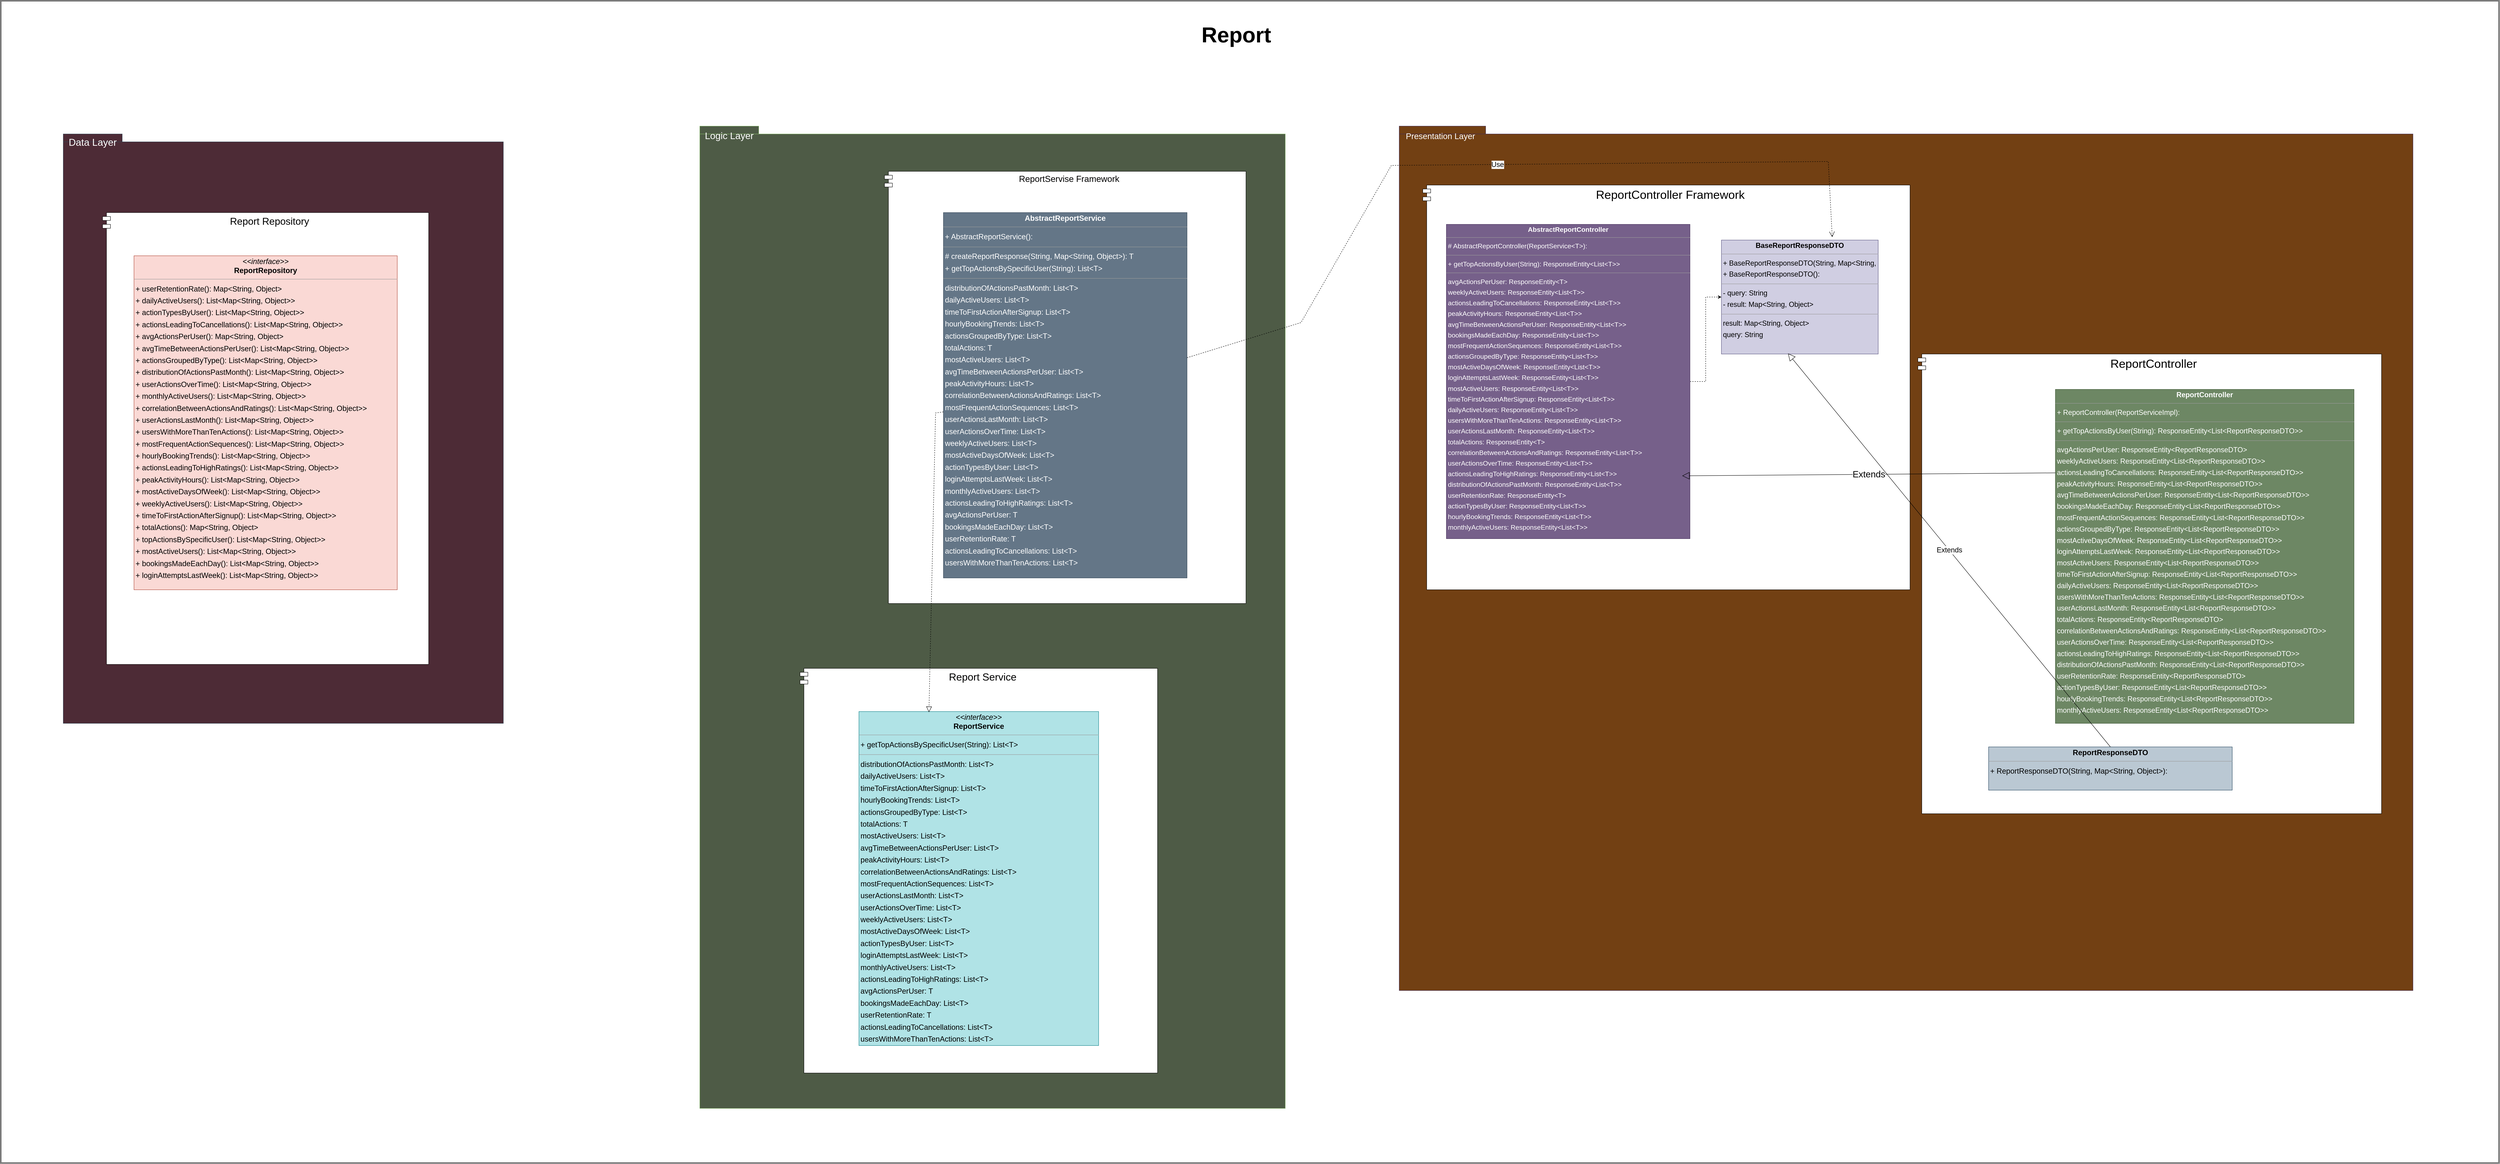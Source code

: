 <mxfile version="22.1.22" type="embed">
  <diagram id="C5of115crDilbZsXTlXS" name="Page-1">
    <mxGraphModel dx="11468" dy="1813" grid="1" gridSize="10" guides="1" tooltips="1" connect="1" arrows="1" fold="1" page="1" pageScale="1" pageWidth="850" pageHeight="1100" math="0" shadow="0">
      <root>
        <mxCell id="0" />
        <mxCell id="1" parent="0" />
        <mxCell id="2" value="" style="shape=ext;double=1;rounded=0;whiteSpace=wrap;html=1;" vertex="1" parent="1">
          <mxGeometry x="-9410" y="-60" width="6360" height="2960" as="geometry" />
        </mxCell>
        <mxCell id="4" value="&lt;span style=&quot;font-size: 55px;&quot;&gt;Report&lt;/span&gt;" style="text;strokeColor=none;fillColor=none;html=1;fontSize=24;fontStyle=1;verticalAlign=middle;align=center;" vertex="1" parent="1">
          <mxGeometry x="-6760" y="-20.001" width="990" height="94.595" as="geometry" />
        </mxCell>
        <mxCell id="5" value="`" style="shape=folder;fontStyle=1;spacingTop=10;tabWidth=150;tabHeight=20;tabPosition=left;html=1;whiteSpace=wrap;fillColor=#4d2b36;strokeColor=#314354;fontColor=#ffffff;" vertex="1" parent="1">
          <mxGeometry x="-9250" y="280" width="1120" height="1500" as="geometry" />
        </mxCell>
        <mxCell id="6" value="" style="shape=folder;fontStyle=1;spacingTop=10;tabWidth=150;tabHeight=20;tabPosition=left;html=1;whiteSpace=wrap;fillColor=#4e5b46;strokeColor=#82b366;" vertex="1" parent="1">
          <mxGeometry x="-7630" y="260" width="1490" height="2500" as="geometry" />
        </mxCell>
        <mxCell id="7" value="" style="shape=folder;fontStyle=1;spacingTop=10;tabWidth=150;tabHeight=20;tabPosition=left;html=1;whiteSpace=wrap;fillColor=#724013;strokeColor=#432D57;fontColor=#ffffff;" vertex="1" parent="1">
          <mxGeometry x="-5850" y="260" width="2580" height="2200" as="geometry" />
        </mxCell>
        <mxCell id="8" value="&lt;font color=&quot;#ffffff&quot; style=&quot;font-size: 25px;&quot;&gt;Data Layer&lt;/font&gt;" style="text;html=1;strokeColor=none;fillColor=none;align=center;verticalAlign=middle;whiteSpace=wrap;rounded=0;" vertex="1" parent="1">
          <mxGeometry x="-9250" y="280" width="150" height="40" as="geometry" />
        </mxCell>
        <mxCell id="9" value="&lt;font color=&quot;#ffffff&quot; style=&quot;font-size: 24px;&quot;&gt;Logic Layer&lt;/font&gt;" style="text;html=1;strokeColor=none;fillColor=none;align=center;verticalAlign=middle;whiteSpace=wrap;rounded=0;" vertex="1" parent="1">
          <mxGeometry x="-7650" y="255" width="190" height="60" as="geometry" />
        </mxCell>
        <mxCell id="10" value="&lt;font color=&quot;#ffffff&quot; style=&quot;font-size: 21px;&quot;&gt;Presentation Layer&lt;/font&gt;" style="text;html=1;strokeColor=none;fillColor=none;align=center;verticalAlign=middle;whiteSpace=wrap;rounded=0;" vertex="1" parent="1">
          <mxGeometry x="-5850" y="270" width="210" height="30" as="geometry" />
        </mxCell>
        <mxCell id="13" value="&lt;font style=&quot;font-size: 30px;&quot;&gt;ReportController Framework&lt;/font&gt;" style="shape=module;align=left;spacingLeft=20;align=center;verticalAlign=top;whiteSpace=wrap;html=1;" vertex="1" parent="1">
          <mxGeometry x="-5790" y="410" width="1240" height="1030" as="geometry" />
        </mxCell>
        <mxCell id="18" style="edgeStyle=orthogonalEdgeStyle;rounded=0;orthogonalLoop=1;jettySize=auto;html=1;entryX=0;entryY=0.5;entryDx=0;entryDy=0;dashed=1;" edge="1" parent="1" source="14" target="17">
          <mxGeometry relative="1" as="geometry" />
        </mxCell>
        <mxCell id="14" value="&lt;p style=&quot;margin: 4px 0px 0px; text-align: center; font-size: 17px;&quot;&gt;&lt;b style=&quot;&quot;&gt;&lt;font style=&quot;font-size: 17px;&quot;&gt;AbstractReportController&lt;/font&gt;&lt;/b&gt;&lt;/p&gt;&lt;hr style=&quot;font-size: 17px;&quot; size=&quot;1&quot;&gt;&lt;p style=&quot;margin: 0px 0px 0px 4px; line-height: 1.6; font-size: 17px;&quot;&gt;&lt;font style=&quot;font-size: 17px;&quot;&gt;# AbstractReportController(ReportService&amp;lt;T&amp;gt;): &lt;/font&gt;&lt;/p&gt;&lt;hr style=&quot;font-size: 17px;&quot; size=&quot;1&quot;&gt;&lt;p style=&quot;margin: 0px 0px 0px 4px; line-height: 1.6; font-size: 17px;&quot;&gt;&lt;font style=&quot;font-size: 17px;&quot;&gt;+ getTopActionsByUser(String): ResponseEntity&amp;lt;List&amp;lt;T&amp;gt;&amp;gt;&lt;/font&gt;&lt;/p&gt;&lt;hr style=&quot;font-size: 17px;&quot; size=&quot;1&quot;&gt;&lt;p style=&quot;margin: 0px 0px 0px 4px; line-height: 1.6; font-size: 17px;&quot;&gt;&lt;font style=&quot;font-size: 17px;&quot;&gt; avgActionsPerUser: ResponseEntity&amp;lt;T&amp;gt;&lt;br&gt; weeklyActiveUsers: ResponseEntity&amp;lt;List&amp;lt;T&amp;gt;&amp;gt;&lt;br&gt; actionsLeadingToCancellations: ResponseEntity&amp;lt;List&amp;lt;T&amp;gt;&amp;gt;&lt;br&gt; peakActivityHours: ResponseEntity&amp;lt;List&amp;lt;T&amp;gt;&amp;gt;&lt;br&gt; avgTimeBetweenActionsPerUser: ResponseEntity&amp;lt;List&amp;lt;T&amp;gt;&amp;gt;&lt;br&gt; bookingsMadeEachDay: ResponseEntity&amp;lt;List&amp;lt;T&amp;gt;&amp;gt;&lt;br&gt; mostFrequentActionSequences: ResponseEntity&amp;lt;List&amp;lt;T&amp;gt;&amp;gt;&lt;br&gt; actionsGroupedByType: ResponseEntity&amp;lt;List&amp;lt;T&amp;gt;&amp;gt;&lt;br&gt; mostActiveDaysOfWeek: ResponseEntity&amp;lt;List&amp;lt;T&amp;gt;&amp;gt;&lt;br&gt; loginAttemptsLastWeek: ResponseEntity&amp;lt;List&amp;lt;T&amp;gt;&amp;gt;&lt;br&gt; mostActiveUsers: ResponseEntity&amp;lt;List&amp;lt;T&amp;gt;&amp;gt;&lt;br&gt; timeToFirstActionAfterSignup: ResponseEntity&amp;lt;List&amp;lt;T&amp;gt;&amp;gt;&lt;br&gt; dailyActiveUsers: ResponseEntity&amp;lt;List&amp;lt;T&amp;gt;&amp;gt;&lt;br&gt; usersWithMoreThanTenActions: ResponseEntity&amp;lt;List&amp;lt;T&amp;gt;&amp;gt;&lt;br&gt; userActionsLastMonth: ResponseEntity&amp;lt;List&amp;lt;T&amp;gt;&amp;gt;&lt;br&gt; totalActions: ResponseEntity&amp;lt;T&amp;gt;&lt;br&gt; correlationBetweenActionsAndRatings: ResponseEntity&amp;lt;List&amp;lt;T&amp;gt;&amp;gt;&lt;br&gt; userActionsOverTime: ResponseEntity&amp;lt;List&amp;lt;T&amp;gt;&amp;gt;&lt;br&gt; actionsLeadingToHighRatings: ResponseEntity&amp;lt;List&amp;lt;T&amp;gt;&amp;gt;&lt;br&gt; distributionOfActionsPastMonth: ResponseEntity&amp;lt;List&amp;lt;T&amp;gt;&amp;gt;&lt;br&gt; userRetentionRate: ResponseEntity&amp;lt;T&amp;gt;&lt;br&gt; actionTypesByUser: ResponseEntity&amp;lt;List&amp;lt;T&amp;gt;&amp;gt;&lt;br&gt; hourlyBookingTrends: ResponseEntity&amp;lt;List&amp;lt;T&amp;gt;&amp;gt;&lt;br&gt; monthlyActiveUsers: ResponseEntity&amp;lt;List&amp;lt;T&amp;gt;&amp;gt;&lt;/font&gt;&lt;/p&gt;" style="verticalAlign=top;align=left;overflow=fill;fontSize=14;fontFamily=Helvetica;html=1;rounded=0;shadow=0;comic=0;labelBackgroundColor=none;strokeWidth=1;fillColor=#76608a;fontColor=#ffffff;strokeColor=#432D57;" vertex="1" parent="1">
          <mxGeometry x="-5730" y="510" width="620" height="800" as="geometry" />
        </mxCell>
        <mxCell id="17" value="&lt;p style=&quot;margin: 4px 0px 0px; text-align: center; font-size: 18px;&quot;&gt;&lt;b style=&quot;&quot;&gt;&lt;font style=&quot;font-size: 18px;&quot;&gt;BaseReportResponseDTO&lt;/font&gt;&lt;/b&gt;&lt;/p&gt;&lt;hr style=&quot;font-size: 18px;&quot; size=&quot;1&quot;&gt;&lt;p style=&quot;margin: 0px 0px 0px 4px; line-height: 1.6; font-size: 18px;&quot;&gt;&lt;font style=&quot;font-size: 18px;&quot;&gt;+ BaseReportResponseDTO(String, Map&amp;lt;String, Object&amp;gt;): &lt;br&gt;+ BaseReportResponseDTO(): &lt;/font&gt;&lt;/p&gt;&lt;hr style=&quot;font-size: 18px;&quot; size=&quot;1&quot;&gt;&lt;p style=&quot;margin: 0px 0px 0px 4px; line-height: 1.6; font-size: 18px;&quot;&gt;&lt;font style=&quot;font-size: 18px;&quot;&gt;- query: String&lt;br&gt;- result: Map&amp;lt;String, Object&amp;gt;&lt;/font&gt;&lt;/p&gt;&lt;hr style=&quot;font-size: 18px;&quot; size=&quot;1&quot;&gt;&lt;p style=&quot;margin: 0px 0px 0px 4px; line-height: 1.6; font-size: 18px;&quot;&gt;&lt;font style=&quot;font-size: 18px;&quot;&gt; result: Map&amp;lt;String, Object&amp;gt;&lt;br&gt; query: String&lt;/font&gt;&lt;/p&gt;" style="verticalAlign=top;align=left;overflow=fill;fontSize=14;fontFamily=Helvetica;html=1;rounded=0;shadow=0;comic=0;labelBackgroundColor=none;strokeWidth=1;fillColor=#d0cee2;strokeColor=#56517e;" vertex="1" parent="1">
          <mxGeometry x="-5030" y="550" width="399" height="290" as="geometry" />
        </mxCell>
        <mxCell id="19" value="&lt;font style=&quot;font-size: 30px;&quot;&gt;ReportController&lt;/font&gt;" style="shape=module;align=left;spacingLeft=20;align=center;verticalAlign=top;whiteSpace=wrap;html=1;" vertex="1" parent="1">
          <mxGeometry x="-4530" y="840" width="1180" height="1170" as="geometry" />
        </mxCell>
        <mxCell id="20" value="&lt;p style=&quot;margin: 4px 0px 0px; text-align: center; font-size: 18px;&quot;&gt;&lt;b style=&quot;&quot;&gt;&lt;font style=&quot;font-size: 18px;&quot;&gt;ReportController&lt;/font&gt;&lt;/b&gt;&lt;/p&gt;&lt;hr style=&quot;font-size: 18px;&quot; size=&quot;1&quot;&gt;&lt;p style=&quot;margin: 0px 0px 0px 4px; line-height: 1.6; font-size: 18px;&quot;&gt;&lt;font style=&quot;font-size: 18px;&quot;&gt;+ ReportController(ReportServiceImpl): &lt;/font&gt;&lt;/p&gt;&lt;hr style=&quot;font-size: 18px;&quot; size=&quot;1&quot;&gt;&lt;p style=&quot;margin: 0px 0px 0px 4px; line-height: 1.6; font-size: 18px;&quot;&gt;&lt;font style=&quot;font-size: 18px;&quot;&gt;+ getTopActionsByUser(String): ResponseEntity&amp;lt;List&amp;lt;ReportResponseDTO&amp;gt;&amp;gt;&lt;/font&gt;&lt;/p&gt;&lt;hr style=&quot;font-size: 18px;&quot; size=&quot;1&quot;&gt;&lt;p style=&quot;margin: 0px 0px 0px 4px; line-height: 1.6; font-size: 18px;&quot;&gt;&lt;font style=&quot;font-size: 18px;&quot;&gt; avgActionsPerUser: ResponseEntity&amp;lt;ReportResponseDTO&amp;gt;&lt;br&gt; weeklyActiveUsers: ResponseEntity&amp;lt;List&amp;lt;ReportResponseDTO&amp;gt;&amp;gt;&lt;br&gt; actionsLeadingToCancellations: ResponseEntity&amp;lt;List&amp;lt;ReportResponseDTO&amp;gt;&amp;gt;&lt;br&gt; peakActivityHours: ResponseEntity&amp;lt;List&amp;lt;ReportResponseDTO&amp;gt;&amp;gt;&lt;br&gt; avgTimeBetweenActionsPerUser: ResponseEntity&amp;lt;List&amp;lt;ReportResponseDTO&amp;gt;&amp;gt;&lt;br&gt; bookingsMadeEachDay: ResponseEntity&amp;lt;List&amp;lt;ReportResponseDTO&amp;gt;&amp;gt;&lt;br&gt; mostFrequentActionSequences: ResponseEntity&amp;lt;List&amp;lt;ReportResponseDTO&amp;gt;&amp;gt;&lt;br&gt; actionsGroupedByType: ResponseEntity&amp;lt;List&amp;lt;ReportResponseDTO&amp;gt;&amp;gt;&lt;br&gt; mostActiveDaysOfWeek: ResponseEntity&amp;lt;List&amp;lt;ReportResponseDTO&amp;gt;&amp;gt;&lt;br&gt; loginAttemptsLastWeek: ResponseEntity&amp;lt;List&amp;lt;ReportResponseDTO&amp;gt;&amp;gt;&lt;br&gt; mostActiveUsers: ResponseEntity&amp;lt;List&amp;lt;ReportResponseDTO&amp;gt;&amp;gt;&lt;br&gt; timeToFirstActionAfterSignup: ResponseEntity&amp;lt;List&amp;lt;ReportResponseDTO&amp;gt;&amp;gt;&lt;br&gt; dailyActiveUsers: ResponseEntity&amp;lt;List&amp;lt;ReportResponseDTO&amp;gt;&amp;gt;&lt;br&gt; usersWithMoreThanTenActions: ResponseEntity&amp;lt;List&amp;lt;ReportResponseDTO&amp;gt;&amp;gt;&lt;br&gt; userActionsLastMonth: ResponseEntity&amp;lt;List&amp;lt;ReportResponseDTO&amp;gt;&amp;gt;&lt;br&gt; totalActions: ResponseEntity&amp;lt;ReportResponseDTO&amp;gt;&lt;br&gt; correlationBetweenActionsAndRatings: ResponseEntity&amp;lt;List&amp;lt;ReportResponseDTO&amp;gt;&amp;gt;&lt;br&gt; userActionsOverTime: ResponseEntity&amp;lt;List&amp;lt;ReportResponseDTO&amp;gt;&amp;gt;&lt;br&gt; actionsLeadingToHighRatings: ResponseEntity&amp;lt;List&amp;lt;ReportResponseDTO&amp;gt;&amp;gt;&lt;br&gt; distributionOfActionsPastMonth: ResponseEntity&amp;lt;List&amp;lt;ReportResponseDTO&amp;gt;&amp;gt;&lt;br&gt; userRetentionRate: ResponseEntity&amp;lt;ReportResponseDTO&amp;gt;&lt;br&gt; actionTypesByUser: ResponseEntity&amp;lt;List&amp;lt;ReportResponseDTO&amp;gt;&amp;gt;&lt;br&gt; hourlyBookingTrends: ResponseEntity&amp;lt;List&amp;lt;ReportResponseDTO&amp;gt;&amp;gt;&lt;br&gt; monthlyActiveUsers: ResponseEntity&amp;lt;List&amp;lt;ReportResponseDTO&amp;gt;&amp;gt;&lt;/font&gt;&lt;/p&gt;" style="verticalAlign=top;align=left;overflow=fill;fontSize=14;fontFamily=Helvetica;html=1;rounded=0;shadow=0;comic=0;labelBackgroundColor=none;strokeWidth=1;fillColor=#6d8764;fontColor=#ffffff;strokeColor=#3A5431;" vertex="1" parent="1">
          <mxGeometry x="-4180" y="930" width="760" height="850" as="geometry" />
        </mxCell>
        <mxCell id="27" value="&lt;font style=&quot;font-size: 23px;&quot;&gt;Extends&lt;/font&gt;" style="endArrow=block;endSize=16;endFill=0;html=1;rounded=0;exitX=0;exitY=0.25;exitDx=0;exitDy=0;entryX=0.968;entryY=0.8;entryDx=0;entryDy=0;entryPerimeter=0;" edge="1" parent="1" source="20" target="14">
          <mxGeometry width="160" relative="1" as="geometry">
            <mxPoint x="-4130" y="1560" as="sourcePoint" />
            <mxPoint x="-3970" y="1560" as="targetPoint" />
          </mxGeometry>
        </mxCell>
        <mxCell id="28" value="&lt;p style=&quot;margin: 4px 0px 0px; text-align: center; font-size: 19px;&quot;&gt;&lt;b style=&quot;&quot;&gt;&lt;font style=&quot;font-size: 19px;&quot;&gt;ReportResponseDTO&lt;/font&gt;&lt;/b&gt;&lt;/p&gt;&lt;hr style=&quot;font-size: 19px;&quot; size=&quot;1&quot;&gt;&lt;p style=&quot;margin: 0px 0px 0px 4px; line-height: 1.6; font-size: 19px;&quot;&gt;&lt;font style=&quot;font-size: 19px;&quot;&gt;+ ReportResponseDTO(String, Map&amp;lt;String, Object&amp;gt;): &lt;/font&gt;&lt;/p&gt;" style="verticalAlign=top;align=left;overflow=fill;fontSize=14;fontFamily=Helvetica;html=1;rounded=0;shadow=0;comic=0;labelBackgroundColor=none;strokeWidth=1;fillColor=#bac8d3;strokeColor=#23445d;" vertex="1" parent="1">
          <mxGeometry x="-4350" y="1840" width="620" height="110" as="geometry" />
        </mxCell>
        <mxCell id="30" value="&lt;font style=&quot;font-size: 18px;&quot;&gt;Extends&lt;/font&gt;" style="endArrow=block;endSize=16;endFill=0;html=1;rounded=0;exitX=0.5;exitY=0;exitDx=0;exitDy=0;entryX=0.425;entryY=0.995;entryDx=0;entryDy=0;entryPerimeter=0;" edge="1" parent="1" source="28" target="17">
          <mxGeometry width="160" relative="1" as="geometry">
            <mxPoint x="-4840" y="1590" as="sourcePoint" />
            <mxPoint x="-4680" y="1590" as="targetPoint" />
          </mxGeometry>
        </mxCell>
        <mxCell id="34" value="&lt;font style=&quot;font-size: 22px;&quot;&gt;ReportServise Framework&lt;/font&gt;" style="shape=module;align=left;spacingLeft=20;align=center;verticalAlign=top;whiteSpace=wrap;html=1;" vertex="1" parent="1">
          <mxGeometry x="-7160" y="375" width="920" height="1100" as="geometry" />
        </mxCell>
        <mxCell id="35" value="&lt;p style=&quot;margin: 4px 0px 0px; text-align: center; font-size: 19px;&quot;&gt;&lt;b style=&quot;&quot;&gt;&lt;font style=&quot;font-size: 19px;&quot;&gt;AbstractReportService&lt;/font&gt;&lt;/b&gt;&lt;/p&gt;&lt;hr style=&quot;font-size: 19px;&quot; size=&quot;1&quot;&gt;&lt;p style=&quot;margin: 0px 0px 0px 4px; line-height: 1.6; font-size: 19px;&quot;&gt;&lt;font style=&quot;font-size: 19px;&quot;&gt;+ AbstractReportService(): &lt;/font&gt;&lt;/p&gt;&lt;hr style=&quot;font-size: 19px;&quot; size=&quot;1&quot;&gt;&lt;p style=&quot;margin: 0px 0px 0px 4px; line-height: 1.6; font-size: 19px;&quot;&gt;&lt;font style=&quot;font-size: 19px;&quot;&gt;# createReportResponse(String, Map&amp;lt;String, Object&amp;gt;): T&lt;br&gt;+ getTopActionsBySpecificUser(String): List&amp;lt;T&amp;gt;&lt;/font&gt;&lt;/p&gt;&lt;hr style=&quot;font-size: 19px;&quot; size=&quot;1&quot;&gt;&lt;p style=&quot;margin: 0px 0px 0px 4px; line-height: 1.6; font-size: 19px;&quot;&gt;&lt;font style=&quot;font-size: 19px;&quot;&gt; distributionOfActionsPastMonth: List&amp;lt;T&amp;gt;&lt;br&gt; dailyActiveUsers: List&amp;lt;T&amp;gt;&lt;br&gt; timeToFirstActionAfterSignup: List&amp;lt;T&amp;gt;&lt;br&gt; hourlyBookingTrends: List&amp;lt;T&amp;gt;&lt;br&gt; actionsGroupedByType: List&amp;lt;T&amp;gt;&lt;br&gt; totalActions: T&lt;br&gt; mostActiveUsers: List&amp;lt;T&amp;gt;&lt;br&gt; avgTimeBetweenActionsPerUser: List&amp;lt;T&amp;gt;&lt;br&gt; peakActivityHours: List&amp;lt;T&amp;gt;&lt;br&gt; correlationBetweenActionsAndRatings: List&amp;lt;T&amp;gt;&lt;br&gt; mostFrequentActionSequences: List&amp;lt;T&amp;gt;&lt;br&gt; userActionsLastMonth: List&amp;lt;T&amp;gt;&lt;br&gt; userActionsOverTime: List&amp;lt;T&amp;gt;&lt;br&gt; weeklyActiveUsers: List&amp;lt;T&amp;gt;&lt;br&gt; mostActiveDaysOfWeek: List&amp;lt;T&amp;gt;&lt;br&gt; actionTypesByUser: List&amp;lt;T&amp;gt;&lt;br&gt; loginAttemptsLastWeek: List&amp;lt;T&amp;gt;&lt;br&gt; monthlyActiveUsers: List&amp;lt;T&amp;gt;&lt;br&gt; actionsLeadingToHighRatings: List&amp;lt;T&amp;gt;&lt;br&gt; avgActionsPerUser: T&lt;br&gt; bookingsMadeEachDay: List&amp;lt;T&amp;gt;&lt;br&gt; userRetentionRate: T&lt;br&gt; actionsLeadingToCancellations: List&amp;lt;T&amp;gt;&lt;br&gt; usersWithMoreThanTenActions: List&amp;lt;T&amp;gt;&lt;/font&gt;&lt;/p&gt;" style="verticalAlign=top;align=left;overflow=fill;fontSize=14;fontFamily=Helvetica;html=1;rounded=0;shadow=0;comic=0;labelBackgroundColor=none;strokeWidth=1;fillColor=#647687;fontColor=#ffffff;strokeColor=#314354;" vertex="1" parent="1">
          <mxGeometry x="-7010" y="480" width="620" height="930" as="geometry" />
        </mxCell>
        <mxCell id="36" value="&lt;font style=&quot;font-size: 26px;&quot;&gt;Report Service&lt;/font&gt;" style="shape=module;align=left;spacingLeft=20;align=center;verticalAlign=top;whiteSpace=wrap;html=1;" vertex="1" parent="1">
          <mxGeometry x="-7375" y="1640" width="910" height="1030" as="geometry" />
        </mxCell>
        <mxCell id="37" value="&lt;p style=&quot;margin: 4px 0px 0px; text-align: center; font-size: 19px;&quot;&gt;&lt;font style=&quot;font-size: 19px;&quot;&gt;&lt;i style=&quot;&quot;&gt;&amp;lt;&amp;lt;interface&amp;gt;&amp;gt;&lt;/i&gt;&lt;br&gt;&lt;b style=&quot;&quot;&gt;ReportService&lt;/b&gt;&lt;/font&gt;&lt;/p&gt;&lt;hr style=&quot;font-size: 19px;&quot; size=&quot;1&quot;&gt;&lt;p style=&quot;margin: 0px 0px 0px 4px; line-height: 1.6; font-size: 19px;&quot;&gt;&lt;font style=&quot;font-size: 19px;&quot;&gt;+ getTopActionsBySpecificUser(String): List&amp;lt;T&amp;gt;&lt;/font&gt;&lt;/p&gt;&lt;hr style=&quot;font-size: 19px;&quot; size=&quot;1&quot;&gt;&lt;p style=&quot;margin: 0px 0px 0px 4px; line-height: 1.6; font-size: 19px;&quot;&gt;&lt;font style=&quot;font-size: 19px;&quot;&gt; distributionOfActionsPastMonth: List&amp;lt;T&amp;gt;&lt;br&gt; dailyActiveUsers: List&amp;lt;T&amp;gt;&lt;br&gt; timeToFirstActionAfterSignup: List&amp;lt;T&amp;gt;&lt;br&gt; hourlyBookingTrends: List&amp;lt;T&amp;gt;&lt;br&gt; actionsGroupedByType: List&amp;lt;T&amp;gt;&lt;br&gt; totalActions: T&lt;br&gt; mostActiveUsers: List&amp;lt;T&amp;gt;&lt;br&gt; avgTimeBetweenActionsPerUser: List&amp;lt;T&amp;gt;&lt;br&gt; peakActivityHours: List&amp;lt;T&amp;gt;&lt;br&gt; correlationBetweenActionsAndRatings: List&amp;lt;T&amp;gt;&lt;br&gt; mostFrequentActionSequences: List&amp;lt;T&amp;gt;&lt;br&gt; userActionsLastMonth: List&amp;lt;T&amp;gt;&lt;br&gt; userActionsOverTime: List&amp;lt;T&amp;gt;&lt;br&gt; weeklyActiveUsers: List&amp;lt;T&amp;gt;&lt;br&gt; mostActiveDaysOfWeek: List&amp;lt;T&amp;gt;&lt;br&gt; actionTypesByUser: List&amp;lt;T&amp;gt;&lt;br&gt; loginAttemptsLastWeek: List&amp;lt;T&amp;gt;&lt;br&gt; monthlyActiveUsers: List&amp;lt;T&amp;gt;&lt;br&gt; actionsLeadingToHighRatings: List&amp;lt;T&amp;gt;&lt;br&gt; avgActionsPerUser: T&lt;br&gt; bookingsMadeEachDay: List&amp;lt;T&amp;gt;&lt;br&gt; userRetentionRate: T&lt;br&gt; actionsLeadingToCancellations: List&amp;lt;T&amp;gt;&lt;br&gt; usersWithMoreThanTenActions: List&amp;lt;T&amp;gt;&lt;/font&gt;&lt;/p&gt;" style="verticalAlign=top;align=left;overflow=fill;fontSize=14;fontFamily=Helvetica;html=1;rounded=0;shadow=0;comic=0;labelBackgroundColor=none;strokeWidth=1;fillColor=#b0e3e6;strokeColor=#0e8088;" vertex="1" parent="1">
          <mxGeometry x="-7225" y="1750" width="610" height="850" as="geometry" />
        </mxCell>
        <mxCell id="40" value="&lt;font style=&quot;font-size: 18px;&quot;&gt;Use&lt;/font&gt;" style="endArrow=open;endSize=12;dashed=1;html=1;rounded=0;entryX=0;entryY=0.25;entryDx=0;entryDy=0;" edge="1" parent="1" source="35">
          <mxGeometry width="160" relative="1" as="geometry">
            <mxPoint x="-6365" y="722.5" as="sourcePoint" />
            <mxPoint x="-4747.98" y="542.5" as="targetPoint" />
            <Array as="points">
              <mxPoint x="-6100" y="760" />
              <mxPoint x="-5870" y="360" />
              <mxPoint x="-4758" y="350" />
            </Array>
            <mxPoint as="offset" />
          </mxGeometry>
        </mxCell>
        <mxCell id="44" value="" style="endArrow=block;dashed=1;endFill=0;endSize=12;html=1;rounded=0;entryX=0.292;entryY=0.002;entryDx=0;entryDy=0;entryPerimeter=0;" edge="1" parent="1" source="35" target="37">
          <mxGeometry width="160" relative="1" as="geometry">
            <mxPoint x="-7180" y="1160" as="sourcePoint" />
            <mxPoint x="-7020" y="1160" as="targetPoint" />
            <Array as="points">
              <mxPoint x="-7030" y="990" />
            </Array>
          </mxGeometry>
        </mxCell>
        <mxCell id="45" value="&lt;font style=&quot;font-size: 25px;&quot;&gt;Report Repository&lt;/font&gt;" style="shape=module;align=left;spacingLeft=20;align=center;verticalAlign=top;whiteSpace=wrap;html=1;" vertex="1" parent="1">
          <mxGeometry x="-9150" y="480" width="830" height="1150" as="geometry" />
        </mxCell>
        <mxCell id="46" value="&lt;p style=&quot;margin: 4px 0px 0px; text-align: center; font-size: 19px;&quot;&gt;&lt;font style=&quot;font-size: 19px;&quot;&gt;&lt;i style=&quot;&quot;&gt;&amp;lt;&amp;lt;interface&amp;gt;&amp;gt;&lt;/i&gt;&lt;br&gt;&lt;b style=&quot;&quot;&gt;ReportRepository&lt;/b&gt;&lt;/font&gt;&lt;/p&gt;&lt;hr style=&quot;font-size: 19px;&quot; size=&quot;1&quot;&gt;&lt;p style=&quot;margin: 0px 0px 0px 4px; line-height: 1.6; font-size: 19px;&quot;&gt;&lt;font style=&quot;font-size: 19px;&quot;&gt;+ userRetentionRate(): Map&amp;lt;String, Object&amp;gt;&lt;br&gt;+ dailyActiveUsers(): List&amp;lt;Map&amp;lt;String, Object&amp;gt;&amp;gt;&lt;br&gt;+ actionTypesByUser(): List&amp;lt;Map&amp;lt;String, Object&amp;gt;&amp;gt;&lt;br&gt;+ actionsLeadingToCancellations(): List&amp;lt;Map&amp;lt;String, Object&amp;gt;&amp;gt;&lt;br&gt;+ avgActionsPerUser(): Map&amp;lt;String, Object&amp;gt;&lt;br&gt;+ avgTimeBetweenActionsPerUser(): List&amp;lt;Map&amp;lt;String, Object&amp;gt;&amp;gt;&lt;br&gt;+ actionsGroupedByType(): List&amp;lt;Map&amp;lt;String, Object&amp;gt;&amp;gt;&lt;br&gt;+ distributionOfActionsPastMonth(): List&amp;lt;Map&amp;lt;String, Object&amp;gt;&amp;gt;&lt;br&gt;+ userActionsOverTime(): List&amp;lt;Map&amp;lt;String, Object&amp;gt;&amp;gt;&lt;br&gt;+ monthlyActiveUsers(): List&amp;lt;Map&amp;lt;String, Object&amp;gt;&amp;gt;&lt;br&gt;+ correlationBetweenActionsAndRatings(): List&amp;lt;Map&amp;lt;String, Object&amp;gt;&amp;gt;&lt;br&gt;+ userActionsLastMonth(): List&amp;lt;Map&amp;lt;String, Object&amp;gt;&amp;gt;&lt;br&gt;+ usersWithMoreThanTenActions(): List&amp;lt;Map&amp;lt;String, Object&amp;gt;&amp;gt;&lt;br&gt;+ mostFrequentActionSequences(): List&amp;lt;Map&amp;lt;String, Object&amp;gt;&amp;gt;&lt;br&gt;+ hourlyBookingTrends(): List&amp;lt;Map&amp;lt;String, Object&amp;gt;&amp;gt;&lt;br&gt;+ actionsLeadingToHighRatings(): List&amp;lt;Map&amp;lt;String, Object&amp;gt;&amp;gt;&lt;br&gt;+ peakActivityHours(): List&amp;lt;Map&amp;lt;String, Object&amp;gt;&amp;gt;&lt;br&gt;+ mostActiveDaysOfWeek(): List&amp;lt;Map&amp;lt;String, Object&amp;gt;&amp;gt;&lt;br&gt;+ weeklyActiveUsers(): List&amp;lt;Map&amp;lt;String, Object&amp;gt;&amp;gt;&lt;br&gt;+ timeToFirstActionAfterSignup(): List&amp;lt;Map&amp;lt;String, Object&amp;gt;&amp;gt;&lt;br&gt;+ totalActions(): Map&amp;lt;String, Object&amp;gt;&lt;br&gt;+ topActionsBySpecificUser(): List&amp;lt;Map&amp;lt;String, Object&amp;gt;&amp;gt;&lt;br&gt;+ mostActiveUsers(): List&amp;lt;Map&amp;lt;String, Object&amp;gt;&amp;gt;&lt;br&gt;+ bookingsMadeEachDay(): List&amp;lt;Map&amp;lt;String, Object&amp;gt;&amp;gt;&lt;br&gt;+ loginAttemptsLastWeek(): List&amp;lt;Map&amp;lt;String, Object&amp;gt;&amp;gt;&lt;/font&gt;&lt;/p&gt;" style="verticalAlign=top;align=left;overflow=fill;fontSize=14;fontFamily=Helvetica;html=1;rounded=0;shadow=0;comic=0;labelBackgroundColor=none;strokeWidth=1;fillColor=#fad9d5;strokeColor=#ae4132;" vertex="1" parent="1">
          <mxGeometry x="-9070" y="590" width="670" height="850" as="geometry" />
        </mxCell>
      </root>
    </mxGraphModel>
  </diagram>
</mxfile>
